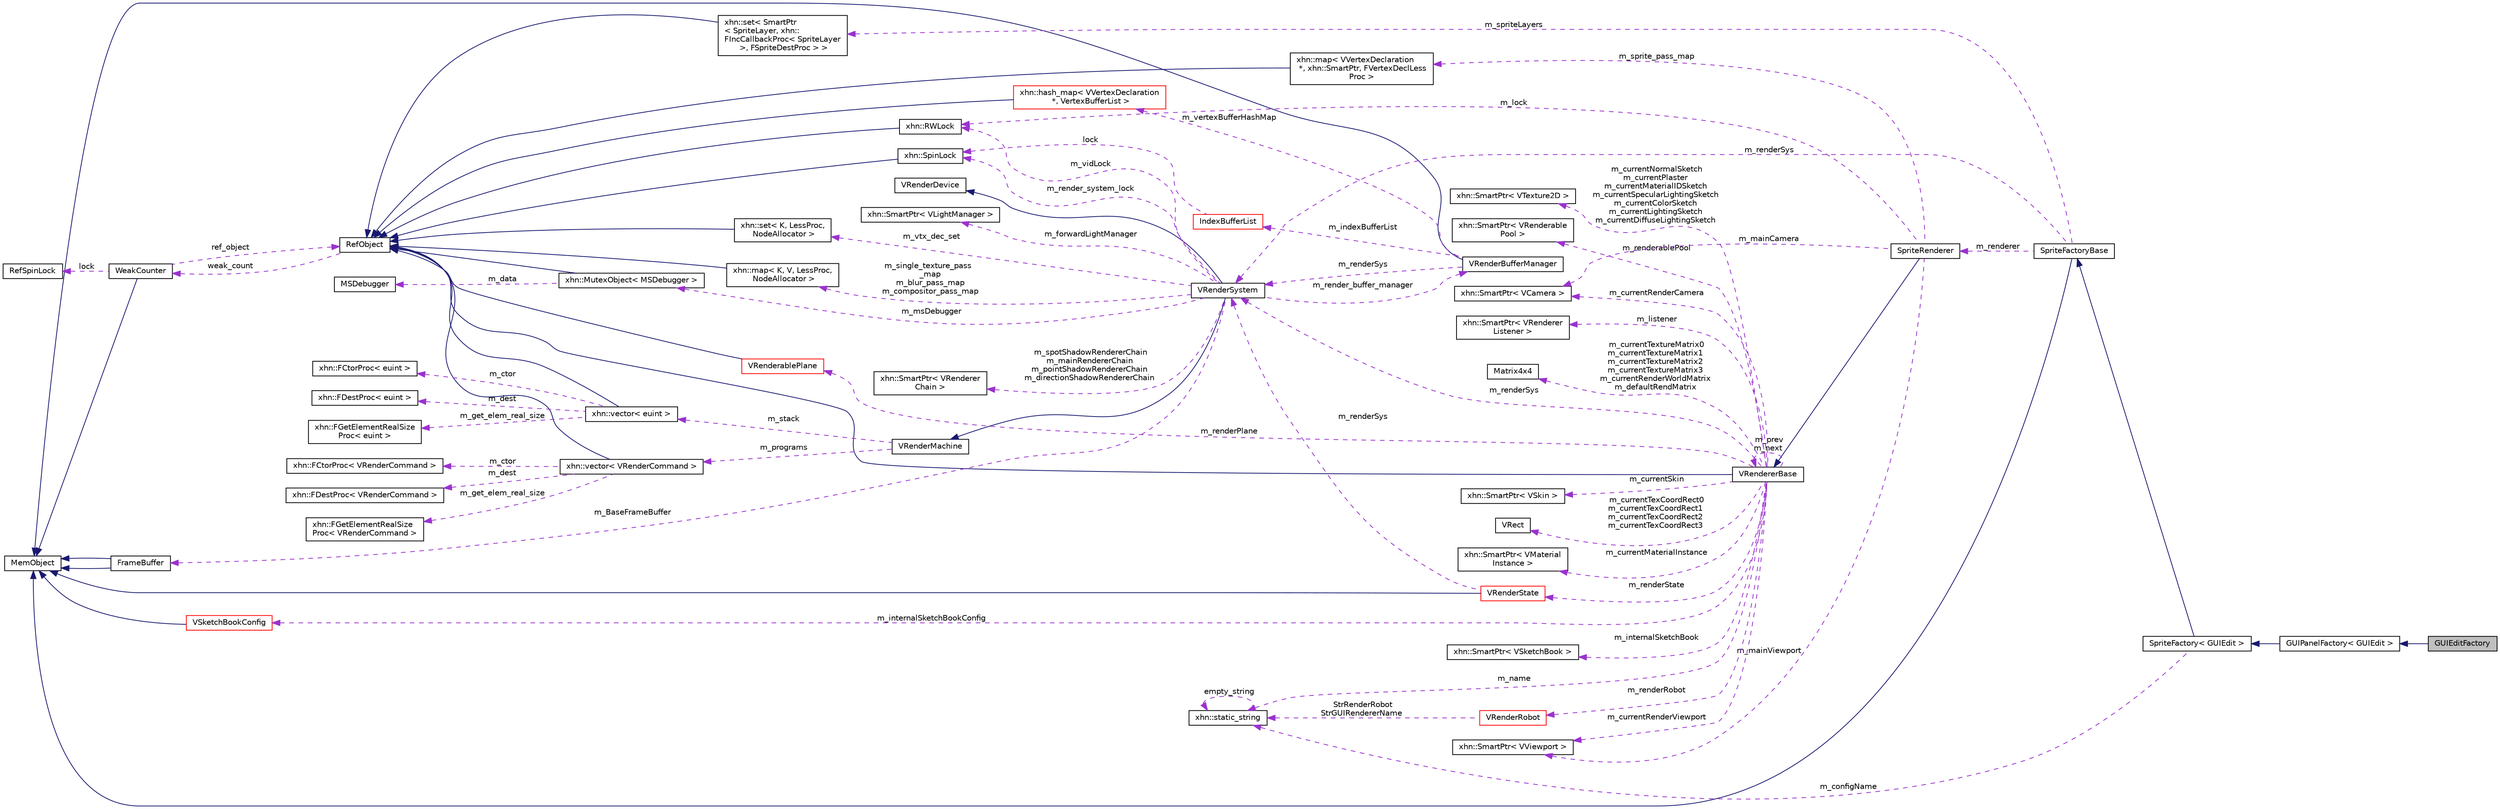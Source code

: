 digraph "GUIEditFactory"
{
  edge [fontname="Helvetica",fontsize="10",labelfontname="Helvetica",labelfontsize="10"];
  node [fontname="Helvetica",fontsize="10",shape=record];
  rankdir="LR";
  Node1 [label="GUIEditFactory",height=0.2,width=0.4,color="black", fillcolor="grey75", style="filled", fontcolor="black"];
  Node2 -> Node1 [dir="back",color="midnightblue",fontsize="10",style="solid",fontname="Helvetica"];
  Node2 [label="GUIPanelFactory\< GUIEdit \>",height=0.2,width=0.4,color="black", fillcolor="white", style="filled",URL="$class_g_u_i_panel_factory.html"];
  Node3 -> Node2 [dir="back",color="midnightblue",fontsize="10",style="solid",fontname="Helvetica"];
  Node3 [label="SpriteFactory\< GUIEdit \>",height=0.2,width=0.4,color="black", fillcolor="white", style="filled",URL="$class_sprite_factory.html"];
  Node4 -> Node3 [dir="back",color="midnightblue",fontsize="10",style="solid",fontname="Helvetica"];
  Node4 [label="SpriteFactoryBase",height=0.2,width=0.4,color="black", fillcolor="white", style="filled",URL="$class_sprite_factory_base.html"];
  Node5 -> Node4 [dir="back",color="midnightblue",fontsize="10",style="solid",fontname="Helvetica"];
  Node5 [label="MemObject",height=0.2,width=0.4,color="black", fillcolor="white", style="filled",URL="$class_mem_object.html"];
  Node6 -> Node4 [dir="back",color="darkorchid3",fontsize="10",style="dashed",label=" m_spriteLayers" ,fontname="Helvetica"];
  Node6 [label="xhn::set\< SmartPtr\l\< SpriteLayer, xhn::\lFIncCallbackProc\< SpriteLayer\l \>, FSpriteDestProc \> \>",height=0.2,width=0.4,color="black", fillcolor="white", style="filled",URL="$classxhn_1_1set.html"];
  Node7 -> Node6 [dir="back",color="midnightblue",fontsize="10",style="solid",fontname="Helvetica"];
  Node7 [label="RefObject",height=0.2,width=0.4,color="black", fillcolor="white", style="filled",URL="$class_ref_object.html"];
  Node8 -> Node7 [dir="back",color="darkorchid3",fontsize="10",style="dashed",label=" weak_count" ,fontname="Helvetica"];
  Node8 [label="WeakCounter",height=0.2,width=0.4,color="black", fillcolor="white", style="filled",URL="$class_weak_counter.html",tooltip="WeakCounter. "];
  Node5 -> Node8 [dir="back",color="midnightblue",fontsize="10",style="solid",fontname="Helvetica"];
  Node9 -> Node8 [dir="back",color="darkorchid3",fontsize="10",style="dashed",label=" lock" ,fontname="Helvetica"];
  Node9 [label="RefSpinLock",height=0.2,width=0.4,color="black", fillcolor="white", style="filled",URL="$class_ref_spin_lock.html"];
  Node7 -> Node8 [dir="back",color="darkorchid3",fontsize="10",style="dashed",label=" ref_object" ,fontname="Helvetica"];
  Node10 -> Node4 [dir="back",color="darkorchid3",fontsize="10",style="dashed",label=" m_renderSys" ,fontname="Helvetica"];
  Node10 [label="VRenderSystem",height=0.2,width=0.4,color="black", fillcolor="white", style="filled",URL="$class_v_render_system.html",tooltip="VRenderSystem 渲染系统 "];
  Node11 -> Node10 [dir="back",color="midnightblue",fontsize="10",style="solid",fontname="Helvetica"];
  Node11 [label="VRenderMachine",height=0.2,width=0.4,color="black", fillcolor="white", style="filled",URL="$class_v_render_machine.html"];
  Node12 -> Node11 [dir="back",color="darkorchid3",fontsize="10",style="dashed",label=" m_programs" ,fontname="Helvetica"];
  Node12 [label="xhn::vector\< VRenderCommand \>",height=0.2,width=0.4,color="black", fillcolor="white", style="filled",URL="$classxhn_1_1vector.html"];
  Node7 -> Node12 [dir="back",color="midnightblue",fontsize="10",style="solid",fontname="Helvetica"];
  Node13 -> Node12 [dir="back",color="darkorchid3",fontsize="10",style="dashed",label=" m_ctor" ,fontname="Helvetica"];
  Node13 [label="xhn::FCtorProc\< VRenderCommand \>",height=0.2,width=0.4,color="black", fillcolor="white", style="filled",URL="$structxhn_1_1_f_ctor_proc.html"];
  Node14 -> Node12 [dir="back",color="darkorchid3",fontsize="10",style="dashed",label=" m_dest" ,fontname="Helvetica"];
  Node14 [label="xhn::FDestProc\< VRenderCommand \>",height=0.2,width=0.4,color="black", fillcolor="white", style="filled",URL="$structxhn_1_1_f_dest_proc.html"];
  Node15 -> Node12 [dir="back",color="darkorchid3",fontsize="10",style="dashed",label=" m_get_elem_real_size" ,fontname="Helvetica"];
  Node15 [label="xhn::FGetElementRealSize\lProc\< VRenderCommand \>",height=0.2,width=0.4,color="black", fillcolor="white", style="filled",URL="$structxhn_1_1_f_get_element_real_size_proc.html"];
  Node16 -> Node11 [dir="back",color="darkorchid3",fontsize="10",style="dashed",label=" m_stack" ,fontname="Helvetica"];
  Node16 [label="xhn::vector\< euint \>",height=0.2,width=0.4,color="black", fillcolor="white", style="filled",URL="$classxhn_1_1vector.html"];
  Node7 -> Node16 [dir="back",color="midnightblue",fontsize="10",style="solid",fontname="Helvetica"];
  Node17 -> Node16 [dir="back",color="darkorchid3",fontsize="10",style="dashed",label=" m_get_elem_real_size" ,fontname="Helvetica"];
  Node17 [label="xhn::FGetElementRealSize\lProc\< euint \>",height=0.2,width=0.4,color="black", fillcolor="white", style="filled",URL="$structxhn_1_1_f_get_element_real_size_proc.html"];
  Node18 -> Node16 [dir="back",color="darkorchid3",fontsize="10",style="dashed",label=" m_ctor" ,fontname="Helvetica"];
  Node18 [label="xhn::FCtorProc\< euint \>",height=0.2,width=0.4,color="black", fillcolor="white", style="filled",URL="$structxhn_1_1_f_ctor_proc.html"];
  Node19 -> Node16 [dir="back",color="darkorchid3",fontsize="10",style="dashed",label=" m_dest" ,fontname="Helvetica"];
  Node19 [label="xhn::FDestProc\< euint \>",height=0.2,width=0.4,color="black", fillcolor="white", style="filled",URL="$structxhn_1_1_f_dest_proc.html"];
  Node20 -> Node10 [dir="back",color="midnightblue",fontsize="10",style="solid",fontname="Helvetica"];
  Node20 [label="VRenderDevice",height=0.2,width=0.4,color="black", fillcolor="white", style="filled",URL="$class_v_render_device.html"];
  Node21 -> Node10 [dir="back",color="darkorchid3",fontsize="10",style="dashed",label=" m_vidLock" ,fontname="Helvetica"];
  Node21 [label="xhn::RWLock",height=0.2,width=0.4,color="black", fillcolor="white", style="filled",URL="$classxhn_1_1_r_w_lock.html",tooltip="RWLock. "];
  Node7 -> Node21 [dir="back",color="midnightblue",fontsize="10",style="solid",fontname="Helvetica"];
  Node22 -> Node10 [dir="back",color="darkorchid3",fontsize="10",style="dashed",label=" m_render_buffer_manager" ,fontname="Helvetica"];
  Node22 [label="VRenderBufferManager",height=0.2,width=0.4,color="black", fillcolor="white", style="filled",URL="$class_v_render_buffer_manager.html",tooltip="VRenderBufferManager 渲染缓冲管理器 "];
  Node5 -> Node22 [dir="back",color="midnightblue",fontsize="10",style="solid",fontname="Helvetica"];
  Node23 -> Node22 [dir="back",color="darkorchid3",fontsize="10",style="dashed",label=" m_vertexBufferHashMap" ,fontname="Helvetica"];
  Node23 [label="xhn::hash_map\< VVertexDeclaration\l *, VertexBufferList \>",height=0.2,width=0.4,color="red", fillcolor="white", style="filled",URL="$classxhn_1_1hash__map.html"];
  Node7 -> Node23 [dir="back",color="midnightblue",fontsize="10",style="solid",fontname="Helvetica"];
  Node10 -> Node22 [dir="back",color="darkorchid3",fontsize="10",style="dashed",label=" m_renderSys" ,fontname="Helvetica"];
  Node24 -> Node22 [dir="back",color="darkorchid3",fontsize="10",style="dashed",label=" m_indexBufferList" ,fontname="Helvetica"];
  Node24 [label="IndexBufferList",height=0.2,width=0.4,color="red", fillcolor="white", style="filled",URL="$struct_index_buffer_list.html"];
  Node25 -> Node24 [dir="back",color="darkorchid3",fontsize="10",style="dashed",label=" lock" ,fontname="Helvetica"];
  Node25 [label="xhn::SpinLock",height=0.2,width=0.4,color="black", fillcolor="white", style="filled",URL="$classxhn_1_1_spin_lock.html",tooltip="SpinLock. "];
  Node7 -> Node25 [dir="back",color="midnightblue",fontsize="10",style="solid",fontname="Helvetica"];
  Node26 -> Node10 [dir="back",color="darkorchid3",fontsize="10",style="dashed",label=" m_BaseFrameBuffer" ,fontname="Helvetica"];
  Node26 [label="FrameBuffer",height=0.2,width=0.4,color="black", fillcolor="white", style="filled",URL="$class_frame_buffer.html",tooltip="FrameBuffer 帧缓冲 "];
  Node5 -> Node26 [dir="back",color="midnightblue",fontsize="10",style="solid",fontname="Helvetica"];
  Node5 -> Node26 [dir="back",color="midnightblue",fontsize="10",style="solid",fontname="Helvetica"];
  Node27 -> Node10 [dir="back",color="darkorchid3",fontsize="10",style="dashed",label=" m_msDebugger" ,fontname="Helvetica"];
  Node27 [label="xhn::MutexObject\< MSDebugger \>",height=0.2,width=0.4,color="black", fillcolor="white", style="filled",URL="$classxhn_1_1_mutex_object.html"];
  Node7 -> Node27 [dir="back",color="midnightblue",fontsize="10",style="solid",fontname="Helvetica"];
  Node28 -> Node27 [dir="back",color="darkorchid3",fontsize="10",style="dashed",label=" m_data" ,fontname="Helvetica"];
  Node28 [label="MSDebugger",height=0.2,width=0.4,color="black", fillcolor="white", style="filled",URL="$class_m_s_debugger.html"];
  Node29 -> Node10 [dir="back",color="darkorchid3",fontsize="10",style="dashed",label=" m_single_texture_pass\l_map\nm_blur_pass_map\nm_compositor_pass_map" ,fontname="Helvetica"];
  Node29 [label="xhn::map\< K, V, LessProc,\l NodeAllocator \>",height=0.2,width=0.4,color="black", fillcolor="white", style="filled",URL="$classxhn_1_1map.html"];
  Node7 -> Node29 [dir="back",color="midnightblue",fontsize="10",style="solid",fontname="Helvetica"];
  Node30 -> Node10 [dir="back",color="darkorchid3",fontsize="10",style="dashed",label=" m_vtx_dec_set" ,fontname="Helvetica"];
  Node30 [label="xhn::set\< K, LessProc,\l NodeAllocator \>",height=0.2,width=0.4,color="black", fillcolor="white", style="filled",URL="$classxhn_1_1set.html"];
  Node7 -> Node30 [dir="back",color="midnightblue",fontsize="10",style="solid",fontname="Helvetica"];
  Node25 -> Node10 [dir="back",color="darkorchid3",fontsize="10",style="dashed",label=" m_render_system_lock" ,fontname="Helvetica"];
  Node31 -> Node10 [dir="back",color="darkorchid3",fontsize="10",style="dashed",label=" m_spotShadowRendererChain\nm_mainRendererChain\nm_pointShadowRendererChain\nm_directionShadowRendererChain" ,fontname="Helvetica"];
  Node31 [label="xhn::SmartPtr\< VRenderer\lChain \>",height=0.2,width=0.4,color="black", fillcolor="white", style="filled",URL="$classxhn_1_1_smart_ptr.html"];
  Node32 -> Node10 [dir="back",color="darkorchid3",fontsize="10",style="dashed",label=" m_forwardLightManager" ,fontname="Helvetica"];
  Node32 [label="xhn::SmartPtr\< VLightManager \>",height=0.2,width=0.4,color="black", fillcolor="white", style="filled",URL="$classxhn_1_1_smart_ptr.html"];
  Node33 -> Node4 [dir="back",color="darkorchid3",fontsize="10",style="dashed",label=" m_renderer" ,fontname="Helvetica"];
  Node33 [label="SpriteRenderer",height=0.2,width=0.4,color="black", fillcolor="white", style="filled",URL="$class_sprite_renderer.html",tooltip="SpriteRenderer. "];
  Node34 -> Node33 [dir="back",color="midnightblue",fontsize="10",style="solid",fontname="Helvetica"];
  Node34 [label="VRendererBase",height=0.2,width=0.4,color="black", fillcolor="white", style="filled",URL="$class_v_renderer_base.html",tooltip="VRendererBase 渲染器基类 "];
  Node7 -> Node34 [dir="back",color="midnightblue",fontsize="10",style="solid",fontname="Helvetica"];
  Node35 -> Node34 [dir="back",color="darkorchid3",fontsize="10",style="dashed",label=" m_renderPlane" ,fontname="Helvetica"];
  Node35 [label="VRenderablePlane",height=0.2,width=0.4,color="red", fillcolor="white", style="filled",URL="$class_v_renderable_plane.html",tooltip="VRenderablePlane 片状的Renderable. "];
  Node7 -> Node35 [dir="back",color="midnightblue",fontsize="10",style="solid",fontname="Helvetica"];
  Node10 -> Node34 [dir="back",color="darkorchid3",fontsize="10",style="dashed",label=" m_renderSys" ,fontname="Helvetica"];
  Node36 -> Node34 [dir="back",color="darkorchid3",fontsize="10",style="dashed",label=" m_currentSkin" ,fontname="Helvetica"];
  Node36 [label="xhn::SmartPtr\< VSkin \>",height=0.2,width=0.4,color="black", fillcolor="white", style="filled",URL="$classxhn_1_1_smart_ptr.html"];
  Node37 -> Node34 [dir="back",color="darkorchid3",fontsize="10",style="dashed",label=" m_currentTexCoordRect0\nm_currentTexCoordRect1\nm_currentTexCoordRect2\nm_currentTexCoordRect3" ,fontname="Helvetica"];
  Node37 [label="VRect",height=0.2,width=0.4,color="black", fillcolor="white", style="filled",URL="$class_v_rect.html"];
  Node34 -> Node34 [dir="back",color="darkorchid3",fontsize="10",style="dashed",label=" m_prev\nm_next" ,fontname="Helvetica"];
  Node38 -> Node34 [dir="back",color="darkorchid3",fontsize="10",style="dashed",label=" m_internalSketchBookConfig" ,fontname="Helvetica"];
  Node38 [label="VSketchBookConfig",height=0.2,width=0.4,color="red", fillcolor="white", style="filled",URL="$struct_v_sketch_book_config.html"];
  Node5 -> Node38 [dir="back",color="midnightblue",fontsize="10",style="solid",fontname="Helvetica"];
  Node39 -> Node34 [dir="back",color="darkorchid3",fontsize="10",style="dashed",label=" m_currentRenderViewport" ,fontname="Helvetica"];
  Node39 [label="xhn::SmartPtr\< VViewport \>",height=0.2,width=0.4,color="black", fillcolor="white", style="filled",URL="$classxhn_1_1_smart_ptr.html"];
  Node40 -> Node34 [dir="back",color="darkorchid3",fontsize="10",style="dashed",label=" m_currentMaterialInstance" ,fontname="Helvetica"];
  Node40 [label="xhn::SmartPtr\< VMaterial\lInstance \>",height=0.2,width=0.4,color="black", fillcolor="white", style="filled",URL="$classxhn_1_1_smart_ptr.html"];
  Node41 -> Node34 [dir="back",color="darkorchid3",fontsize="10",style="dashed",label=" m_internalSketchBook" ,fontname="Helvetica"];
  Node41 [label="xhn::SmartPtr\< VSketchBook \>",height=0.2,width=0.4,color="black", fillcolor="white", style="filled",URL="$classxhn_1_1_smart_ptr.html"];
  Node42 -> Node34 [dir="back",color="darkorchid3",fontsize="10",style="dashed",label=" m_renderState" ,fontname="Helvetica"];
  Node42 [label="VRenderState",height=0.2,width=0.4,color="red", fillcolor="white", style="filled",URL="$class_v_render_state.html",tooltip="VRenderState 渲染状态 "];
  Node5 -> Node42 [dir="back",color="midnightblue",fontsize="10",style="solid",fontname="Helvetica"];
  Node10 -> Node42 [dir="back",color="darkorchid3",fontsize="10",style="dashed",label=" m_renderSys" ,fontname="Helvetica"];
  Node43 -> Node34 [dir="back",color="darkorchid3",fontsize="10",style="dashed",label=" m_currentNormalSketch\nm_currentPlaster\nm_currentMaterialIDSketch\nm_currentSpecularLightingSketch\nm_currentColorSketch\nm_currentLightingSketch\nm_currentDiffuseLightingSketch" ,fontname="Helvetica"];
  Node43 [label="xhn::SmartPtr\< VTexture2D \>",height=0.2,width=0.4,color="black", fillcolor="white", style="filled",URL="$classxhn_1_1_smart_ptr.html"];
  Node44 -> Node34 [dir="back",color="darkorchid3",fontsize="10",style="dashed",label=" m_renderablePool" ,fontname="Helvetica"];
  Node44 [label="xhn::SmartPtr\< VRenderable\lPool \>",height=0.2,width=0.4,color="black", fillcolor="white", style="filled",URL="$classxhn_1_1_smart_ptr.html"];
  Node45 -> Node34 [dir="back",color="darkorchid3",fontsize="10",style="dashed",label=" m_renderRobot" ,fontname="Helvetica"];
  Node45 [label="VRenderRobot",height=0.2,width=0.4,color="red", fillcolor="white", style="filled",URL="$class_v_render_robot.html",tooltip="VRenderRobot 渲染机器人 "];
  Node46 -> Node45 [dir="back",color="darkorchid3",fontsize="10",style="dashed",label=" StrRenderRobot\nStrGUIRendererName" ,fontname="Helvetica"];
  Node46 [label="xhn::static_string",height=0.2,width=0.4,color="black", fillcolor="white", style="filled",URL="$classxhn_1_1static__string.html"];
  Node46 -> Node46 [dir="back",color="darkorchid3",fontsize="10",style="dashed",label=" empty_string" ,fontname="Helvetica"];
  Node47 -> Node34 [dir="back",color="darkorchid3",fontsize="10",style="dashed",label=" m_listener" ,fontname="Helvetica"];
  Node47 [label="xhn::SmartPtr\< VRenderer\lListener \>",height=0.2,width=0.4,color="black", fillcolor="white", style="filled",URL="$classxhn_1_1_smart_ptr.html"];
  Node48 -> Node34 [dir="back",color="darkorchid3",fontsize="10",style="dashed",label=" m_currentRenderCamera" ,fontname="Helvetica"];
  Node48 [label="xhn::SmartPtr\< VCamera \>",height=0.2,width=0.4,color="black", fillcolor="white", style="filled",URL="$classxhn_1_1_smart_ptr.html"];
  Node49 -> Node34 [dir="back",color="darkorchid3",fontsize="10",style="dashed",label=" m_currentTextureMatrix0\nm_currentTextureMatrix1\nm_currentTextureMatrix2\nm_currentTextureMatrix3\nm_currentRenderWorldMatrix\nm_defaultRendMatrix" ,fontname="Helvetica"];
  Node49 [label="Matrix4x4",height=0.2,width=0.4,color="black", fillcolor="white", style="filled",URL="$struct_matrix4x4.html"];
  Node46 -> Node34 [dir="back",color="darkorchid3",fontsize="10",style="dashed",label=" m_name" ,fontname="Helvetica"];
  Node21 -> Node33 [dir="back",color="darkorchid3",fontsize="10",style="dashed",label=" m_lock" ,fontname="Helvetica"];
  Node50 -> Node33 [dir="back",color="darkorchid3",fontsize="10",style="dashed",label=" m_sprite_pass_map" ,fontname="Helvetica"];
  Node50 [label="xhn::map\< VVertexDeclaration\l *, xhn::SmartPtr, FVertexDeclLess\lProc \>",height=0.2,width=0.4,color="black", fillcolor="white", style="filled",URL="$classxhn_1_1map.html"];
  Node7 -> Node50 [dir="back",color="midnightblue",fontsize="10",style="solid",fontname="Helvetica"];
  Node39 -> Node33 [dir="back",color="darkorchid3",fontsize="10",style="dashed",label=" m_mainViewport" ,fontname="Helvetica"];
  Node48 -> Node33 [dir="back",color="darkorchid3",fontsize="10",style="dashed",label=" m_mainCamera" ,fontname="Helvetica"];
  Node46 -> Node3 [dir="back",color="darkorchid3",fontsize="10",style="dashed",label=" m_configName" ,fontname="Helvetica"];
}
